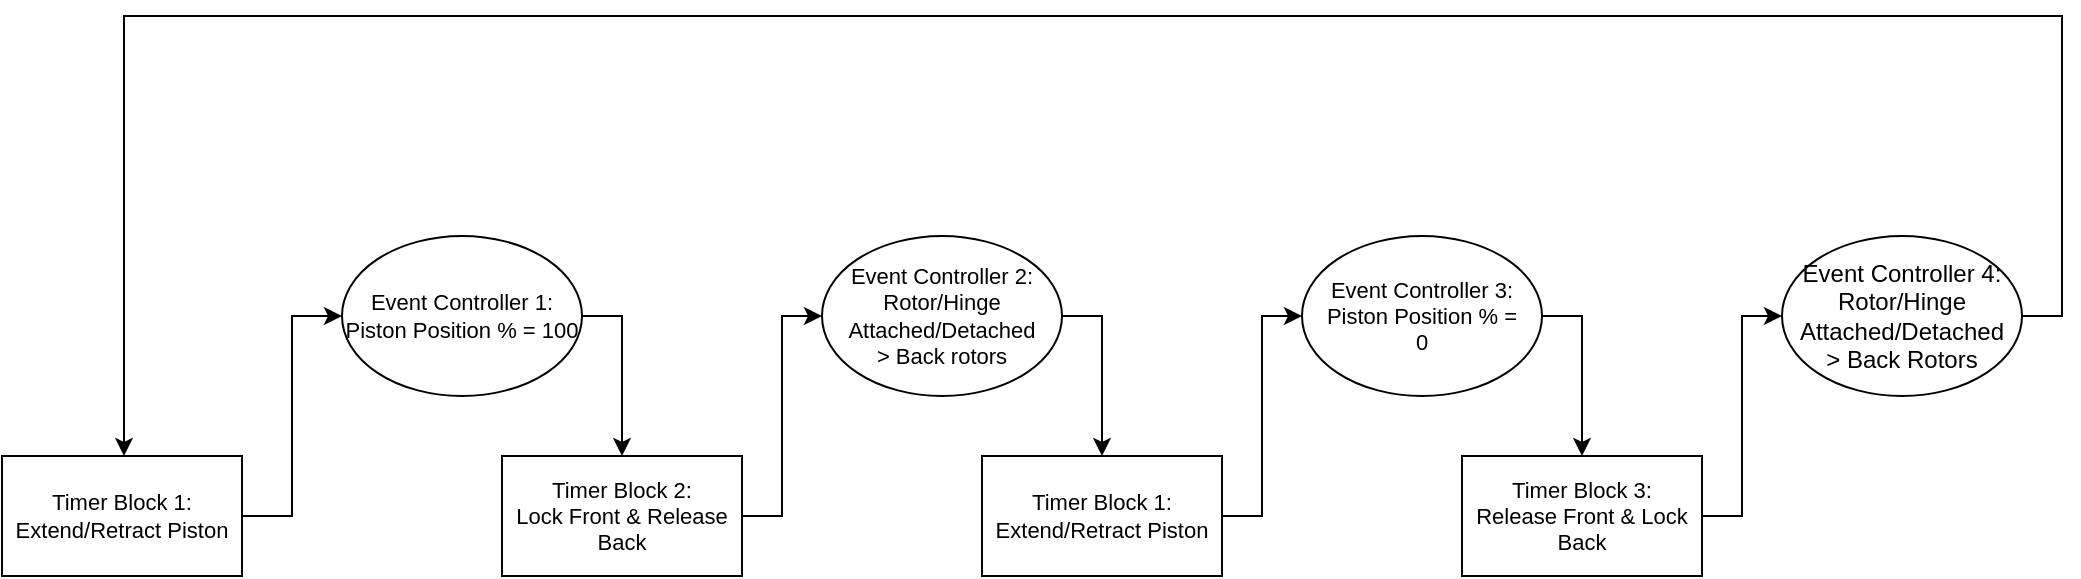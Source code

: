 <mxfile version="21.4.0" type="device">
  <diagram name="Page-1" id="ujPnjMPzOGqqYlNgziyW">
    <mxGraphModel dx="1434" dy="854" grid="1" gridSize="10" guides="1" tooltips="1" connect="1" arrows="1" fold="1" page="1" pageScale="1" pageWidth="850" pageHeight="1100" math="0" shadow="0">
      <root>
        <mxCell id="0" />
        <mxCell id="1" parent="0" />
        <mxCell id="8dTDTXc-oC0BgY1ow9vV-3" style="edgeStyle=orthogonalEdgeStyle;rounded=0;orthogonalLoop=1;jettySize=auto;html=1;entryX=0;entryY=0.5;entryDx=0;entryDy=0;fontSize=11;" edge="1" parent="1" source="8dTDTXc-oC0BgY1ow9vV-1" target="8dTDTXc-oC0BgY1ow9vV-2">
          <mxGeometry relative="1" as="geometry" />
        </mxCell>
        <mxCell id="8dTDTXc-oC0BgY1ow9vV-1" value="Timer Block 1:&lt;br style=&quot;font-size: 11px;&quot;&gt;Extend/Retract Piston" style="rounded=0;whiteSpace=wrap;html=1;fontSize=11;" vertex="1" parent="1">
          <mxGeometry x="10" y="270" width="120" height="60" as="geometry" />
        </mxCell>
        <mxCell id="8dTDTXc-oC0BgY1ow9vV-5" style="edgeStyle=orthogonalEdgeStyle;rounded=0;orthogonalLoop=1;jettySize=auto;html=1;exitX=1;exitY=0.5;exitDx=0;exitDy=0;fontSize=11;" edge="1" parent="1" source="8dTDTXc-oC0BgY1ow9vV-2" target="8dTDTXc-oC0BgY1ow9vV-4">
          <mxGeometry relative="1" as="geometry" />
        </mxCell>
        <mxCell id="8dTDTXc-oC0BgY1ow9vV-2" value="Event Controller 1:&lt;br style=&quot;font-size: 11px;&quot;&gt;Piston Position % = 100" style="ellipse;whiteSpace=wrap;html=1;fontSize=11;" vertex="1" parent="1">
          <mxGeometry x="180" y="160" width="120" height="80" as="geometry" />
        </mxCell>
        <mxCell id="8dTDTXc-oC0BgY1ow9vV-7" style="edgeStyle=orthogonalEdgeStyle;rounded=0;orthogonalLoop=1;jettySize=auto;html=1;entryX=0;entryY=0.5;entryDx=0;entryDy=0;fontSize=11;" edge="1" parent="1" source="8dTDTXc-oC0BgY1ow9vV-4" target="8dTDTXc-oC0BgY1ow9vV-6">
          <mxGeometry relative="1" as="geometry" />
        </mxCell>
        <mxCell id="8dTDTXc-oC0BgY1ow9vV-4" value="Timer Block 2:&lt;br style=&quot;font-size: 11px;&quot;&gt;Lock Front &amp;amp; Release Back" style="rounded=0;whiteSpace=wrap;html=1;fontSize=11;" vertex="1" parent="1">
          <mxGeometry x="260" y="270" width="120" height="60" as="geometry" />
        </mxCell>
        <mxCell id="8dTDTXc-oC0BgY1ow9vV-9" style="edgeStyle=orthogonalEdgeStyle;rounded=0;orthogonalLoop=1;jettySize=auto;html=1;exitX=1;exitY=0.5;exitDx=0;exitDy=0;fontSize=11;" edge="1" parent="1" source="8dTDTXc-oC0BgY1ow9vV-6" target="8dTDTXc-oC0BgY1ow9vV-8">
          <mxGeometry relative="1" as="geometry" />
        </mxCell>
        <mxCell id="8dTDTXc-oC0BgY1ow9vV-6" value="Event Controller 2:&lt;br style=&quot;font-size: 11px;&quot;&gt;Rotor/Hinge Attached/Detached&lt;br style=&quot;font-size: 11px;&quot;&gt;&amp;gt; Back rotors" style="ellipse;whiteSpace=wrap;html=1;fontSize=11;" vertex="1" parent="1">
          <mxGeometry x="420" y="160" width="120" height="80" as="geometry" />
        </mxCell>
        <mxCell id="8dTDTXc-oC0BgY1ow9vV-11" style="edgeStyle=orthogonalEdgeStyle;rounded=0;orthogonalLoop=1;jettySize=auto;html=1;entryX=0;entryY=0.5;entryDx=0;entryDy=0;fontSize=11;" edge="1" parent="1" source="8dTDTXc-oC0BgY1ow9vV-8" target="8dTDTXc-oC0BgY1ow9vV-10">
          <mxGeometry relative="1" as="geometry" />
        </mxCell>
        <mxCell id="8dTDTXc-oC0BgY1ow9vV-8" value="Timer Block 1:&lt;br style=&quot;font-size: 11px;&quot;&gt;Extend/Retract Piston" style="rounded=0;whiteSpace=wrap;html=1;fontSize=11;" vertex="1" parent="1">
          <mxGeometry x="500" y="270" width="120" height="60" as="geometry" />
        </mxCell>
        <mxCell id="8dTDTXc-oC0BgY1ow9vV-13" style="edgeStyle=orthogonalEdgeStyle;rounded=0;orthogonalLoop=1;jettySize=auto;html=1;exitX=1;exitY=0.5;exitDx=0;exitDy=0;fontSize=11;" edge="1" parent="1" source="8dTDTXc-oC0BgY1ow9vV-10" target="8dTDTXc-oC0BgY1ow9vV-12">
          <mxGeometry relative="1" as="geometry" />
        </mxCell>
        <mxCell id="8dTDTXc-oC0BgY1ow9vV-10" value="Event Controller 3:&lt;br style=&quot;font-size: 11px;&quot;&gt;Piston Position % =&lt;br style=&quot;font-size: 11px;&quot;&gt;0" style="ellipse;whiteSpace=wrap;html=1;fontSize=11;" vertex="1" parent="1">
          <mxGeometry x="660" y="160" width="120" height="80" as="geometry" />
        </mxCell>
        <mxCell id="8dTDTXc-oC0BgY1ow9vV-15" style="edgeStyle=orthogonalEdgeStyle;rounded=0;orthogonalLoop=1;jettySize=auto;html=1;entryX=0;entryY=0.5;entryDx=0;entryDy=0;" edge="1" parent="1" source="8dTDTXc-oC0BgY1ow9vV-12" target="8dTDTXc-oC0BgY1ow9vV-14">
          <mxGeometry relative="1" as="geometry" />
        </mxCell>
        <mxCell id="8dTDTXc-oC0BgY1ow9vV-12" value="Timer Block 3:&lt;br style=&quot;font-size: 11px;&quot;&gt;Release Front &amp;amp; Lock Back" style="rounded=0;whiteSpace=wrap;html=1;fontSize=11;" vertex="1" parent="1">
          <mxGeometry x="740" y="270" width="120" height="60" as="geometry" />
        </mxCell>
        <mxCell id="8dTDTXc-oC0BgY1ow9vV-17" style="edgeStyle=orthogonalEdgeStyle;rounded=0;orthogonalLoop=1;jettySize=auto;html=1;exitX=1;exitY=0.5;exitDx=0;exitDy=0;" edge="1" parent="1" source="8dTDTXc-oC0BgY1ow9vV-14" target="8dTDTXc-oC0BgY1ow9vV-1">
          <mxGeometry relative="1" as="geometry">
            <mxPoint x="70" y="100" as="targetPoint" />
            <Array as="points">
              <mxPoint x="1040" y="200" />
              <mxPoint x="1040" y="50" />
              <mxPoint x="71" y="50" />
            </Array>
          </mxGeometry>
        </mxCell>
        <mxCell id="8dTDTXc-oC0BgY1ow9vV-14" value="Event Controller 4:&lt;br&gt;Rotor/Hinge Attached/Detached&lt;br&gt;&amp;gt; Back Rotors" style="ellipse;whiteSpace=wrap;html=1;" vertex="1" parent="1">
          <mxGeometry x="900" y="160" width="120" height="80" as="geometry" />
        </mxCell>
      </root>
    </mxGraphModel>
  </diagram>
</mxfile>
